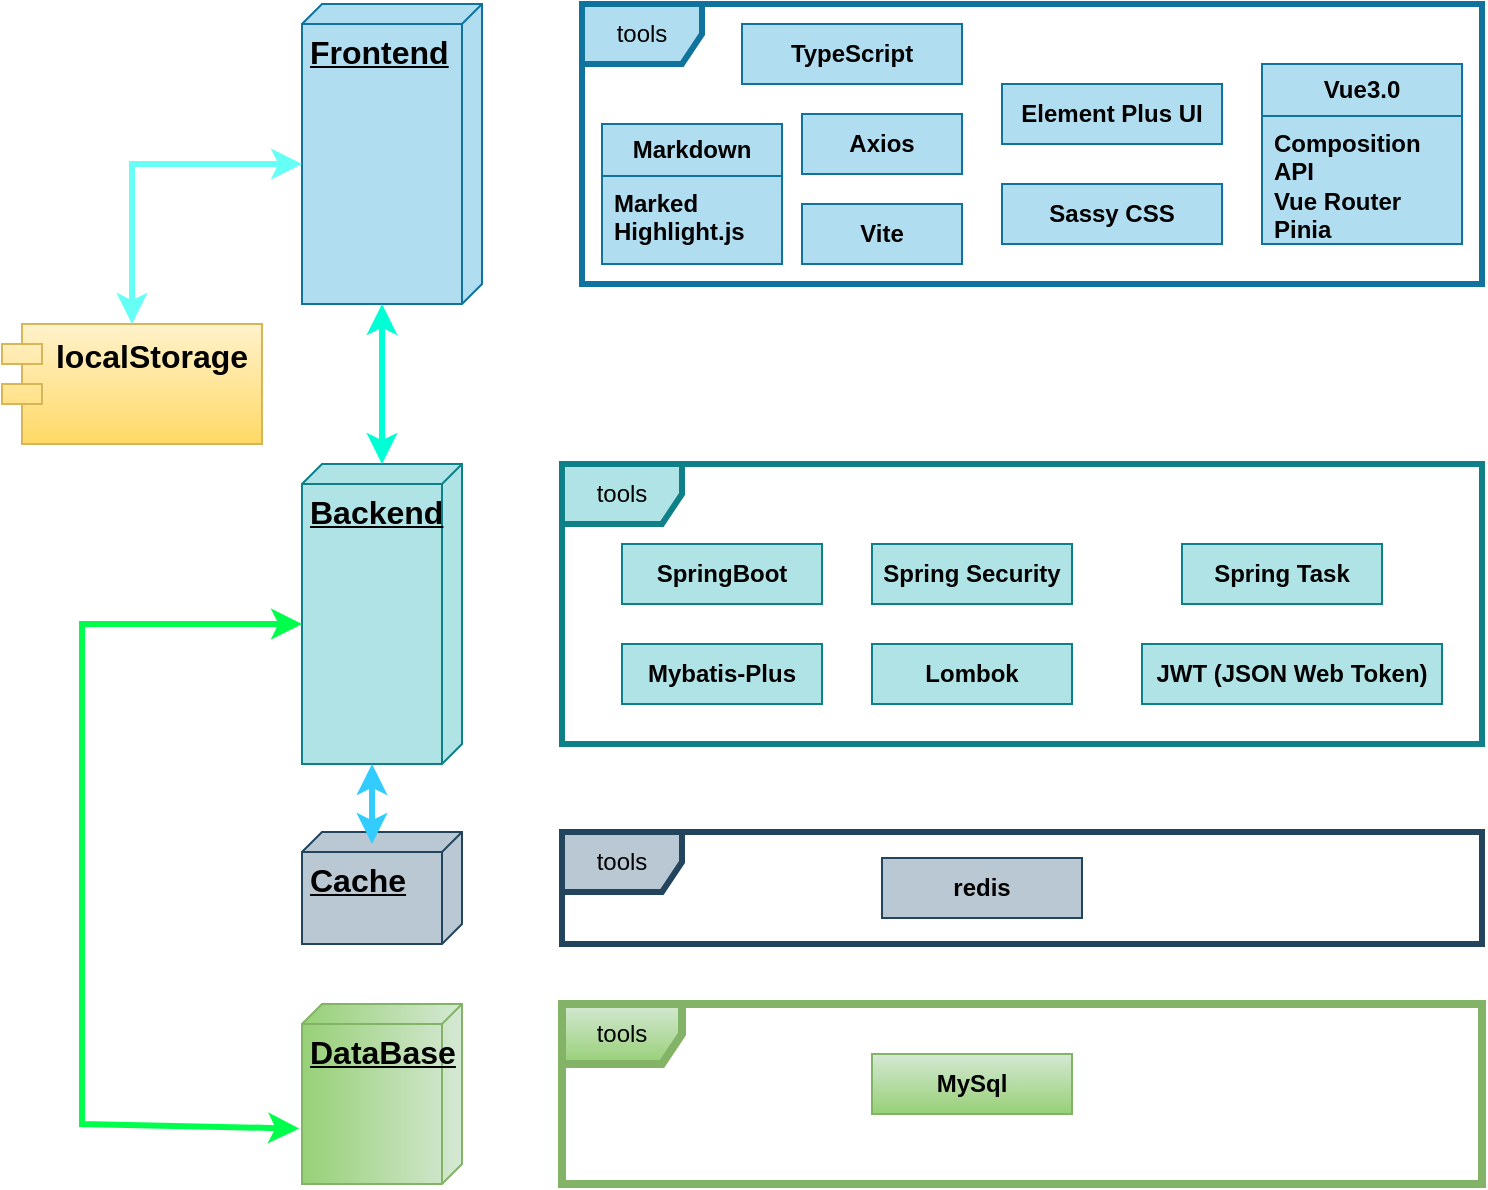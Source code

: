 <mxfile version="24.7.17">
  <diagram name="第 1 页" id="tJ9g8F0CqK2qhfAkMCpB">
    <mxGraphModel dx="1219" dy="1122" grid="0" gridSize="10" guides="1" tooltips="1" connect="1" arrows="1" fold="1" page="0" pageScale="1" pageWidth="1169" pageHeight="827" math="0" shadow="0">
      <root>
        <mxCell id="0" />
        <mxCell id="1" parent="0" />
        <mxCell id="cD0MBn1zsckQuTkFgJYS-1" value="&lt;b&gt;&lt;font style=&quot;font-size: 16px;&quot;&gt;Frontend&lt;/font&gt;&lt;/b&gt;" style="verticalAlign=top;align=left;spacingTop=8;spacingLeft=2;spacingRight=12;shape=cube;size=10;direction=south;fontStyle=4;html=1;whiteSpace=wrap;fillColor=#b1ddf0;strokeColor=#10739e;" vertex="1" parent="1">
          <mxGeometry x="150" width="90" height="150" as="geometry" />
        </mxCell>
        <mxCell id="cD0MBn1zsckQuTkFgJYS-3" value="tools" style="shape=umlFrame;whiteSpace=wrap;html=1;pointerEvents=0;fillColor=#b1ddf0;strokeColor=#10739e;strokeWidth=3;" vertex="1" parent="1">
          <mxGeometry x="290" width="450" height="140" as="geometry" />
        </mxCell>
        <mxCell id="cD0MBn1zsckQuTkFgJYS-4" value="&lt;b&gt;&lt;font style=&quot;font-size: 16px;&quot;&gt;Backend&lt;/font&gt;&lt;/b&gt;" style="verticalAlign=top;align=left;spacingTop=8;spacingLeft=2;spacingRight=12;shape=cube;size=10;direction=south;fontStyle=4;html=1;whiteSpace=wrap;fillColor=#b0e3e6;strokeColor=#0e8088;" vertex="1" parent="1">
          <mxGeometry x="150" y="230" width="80" height="150" as="geometry" />
        </mxCell>
        <mxCell id="cD0MBn1zsckQuTkFgJYS-5" value="tools" style="shape=umlFrame;whiteSpace=wrap;html=1;pointerEvents=0;fillColor=#b0e3e6;strokeColor=#0e8088;strokeWidth=3;" vertex="1" parent="1">
          <mxGeometry x="280" y="230" width="460" height="140" as="geometry" />
        </mxCell>
        <mxCell id="cD0MBn1zsckQuTkFgJYS-6" value="&lt;font style=&quot;font-size: 16px;&quot;&gt;&lt;b&gt;Cache&lt;/b&gt;&lt;/font&gt;" style="verticalAlign=top;align=left;spacingTop=8;spacingLeft=2;spacingRight=12;shape=cube;size=10;direction=south;fontStyle=4;html=1;whiteSpace=wrap;fillColor=#bac8d3;strokeColor=#23445d;" vertex="1" parent="1">
          <mxGeometry x="150" y="414" width="80" height="56" as="geometry" />
        </mxCell>
        <mxCell id="cD0MBn1zsckQuTkFgJYS-7" value="tools" style="shape=umlFrame;whiteSpace=wrap;html=1;pointerEvents=0;fillColor=#bac8d3;strokeColor=#23445d;strokeWidth=3;" vertex="1" parent="1">
          <mxGeometry x="280" y="414" width="460" height="56" as="geometry" />
        </mxCell>
        <mxCell id="cD0MBn1zsckQuTkFgJYS-8" value="&lt;b&gt;&lt;font style=&quot;font-size: 16px;&quot;&gt;DataBase&lt;/font&gt;&lt;/b&gt;" style="verticalAlign=top;align=left;spacingTop=8;spacingLeft=2;spacingRight=12;shape=cube;size=10;direction=south;fontStyle=4;html=1;whiteSpace=wrap;fillColor=#d5e8d4;strokeColor=#82b366;gradientColor=#97d077;" vertex="1" parent="1">
          <mxGeometry x="150" y="500" width="80" height="90" as="geometry" />
        </mxCell>
        <mxCell id="cD0MBn1zsckQuTkFgJYS-9" value="tools" style="shape=umlFrame;whiteSpace=wrap;html=1;pointerEvents=0;fillColor=#d5e8d4;gradientColor=#97d077;strokeColor=#82b366;strokeWidth=4;" vertex="1" parent="1">
          <mxGeometry x="280" y="500" width="460" height="90" as="geometry" />
        </mxCell>
        <mxCell id="cD0MBn1zsckQuTkFgJYS-12" value="&lt;b&gt;&lt;font style=&quot;font-size: 16px;&quot;&gt;localStorage&lt;/font&gt;&lt;/b&gt;" style="shape=module;align=left;spacingLeft=20;align=center;verticalAlign=top;whiteSpace=wrap;html=1;fillColor=#fff2cc;gradientColor=#ffd966;strokeColor=#d6b656;" vertex="1" parent="1">
          <mxGeometry y="160" width="130" height="60" as="geometry" />
        </mxCell>
        <mxCell id="cD0MBn1zsckQuTkFgJYS-14" value="Vue3.0" style="swimlane;fontStyle=1;childLayout=stackLayout;horizontal=1;startSize=26;fillColor=#b1ddf0;horizontalStack=0;resizeParent=1;resizeParentMax=0;resizeLast=0;collapsible=1;marginBottom=0;whiteSpace=wrap;html=1;strokeColor=#10739e;" vertex="1" parent="1">
          <mxGeometry x="630" y="30" width="100" height="90" as="geometry" />
        </mxCell>
        <mxCell id="cD0MBn1zsckQuTkFgJYS-15" value="Composition API&lt;div&gt;Vue Router&lt;br&gt;Pinia&lt;/div&gt;" style="text;strokeColor=#10739e;fillColor=#b1ddf0;align=left;verticalAlign=top;spacingLeft=4;spacingRight=4;overflow=hidden;rotatable=0;points=[[0,0.5],[1,0.5]];portConstraint=eastwest;whiteSpace=wrap;html=1;fontStyle=1" vertex="1" parent="cD0MBn1zsckQuTkFgJYS-14">
          <mxGeometry y="26" width="100" height="64" as="geometry" />
        </mxCell>
        <mxCell id="cD0MBn1zsckQuTkFgJYS-18" value="TypeScript" style="html=1;whiteSpace=wrap;fillColor=#b1ddf0;strokeColor=#10739e;fontStyle=1" vertex="1" parent="1">
          <mxGeometry x="370" y="10" width="110" height="30" as="geometry" />
        </mxCell>
        <mxCell id="cD0MBn1zsckQuTkFgJYS-19" value="Element Plus UI" style="html=1;whiteSpace=wrap;fillColor=#b1ddf0;strokeColor=#10739e;fontStyle=1" vertex="1" parent="1">
          <mxGeometry x="500" y="40" width="110" height="30" as="geometry" />
        </mxCell>
        <mxCell id="cD0MBn1zsckQuTkFgJYS-20" value="Sassy CSS" style="html=1;whiteSpace=wrap;fillColor=#b1ddf0;strokeColor=#10739e;fontStyle=1" vertex="1" parent="1">
          <mxGeometry x="500" y="90" width="110" height="30" as="geometry" />
        </mxCell>
        <mxCell id="cD0MBn1zsckQuTkFgJYS-22" value="Axios" style="html=1;whiteSpace=wrap;fillColor=#b1ddf0;strokeColor=#10739e;fontStyle=1" vertex="1" parent="1">
          <mxGeometry x="400" y="55" width="80" height="30" as="geometry" />
        </mxCell>
        <mxCell id="cD0MBn1zsckQuTkFgJYS-23" value="Markdown" style="swimlane;fontStyle=1;childLayout=stackLayout;horizontal=1;startSize=26;fillColor=#b1ddf0;horizontalStack=0;resizeParent=1;resizeParentMax=0;resizeLast=0;collapsible=1;marginBottom=0;whiteSpace=wrap;html=1;strokeColor=#10739e;" vertex="1" parent="1">
          <mxGeometry x="300" y="60" width="90" height="70" as="geometry" />
        </mxCell>
        <mxCell id="cD0MBn1zsckQuTkFgJYS-24" value="Marked&lt;br&gt;Highlight.js" style="text;strokeColor=#10739e;fillColor=#b1ddf0;align=left;verticalAlign=top;spacingLeft=4;spacingRight=4;overflow=hidden;rotatable=0;points=[[0,0.5],[1,0.5]];portConstraint=eastwest;whiteSpace=wrap;html=1;fontStyle=1" vertex="1" parent="cD0MBn1zsckQuTkFgJYS-23">
          <mxGeometry y="26" width="90" height="44" as="geometry" />
        </mxCell>
        <mxCell id="cD0MBn1zsckQuTkFgJYS-25" value="Vite" style="html=1;whiteSpace=wrap;fillColor=#b1ddf0;strokeColor=#10739e;fontStyle=1" vertex="1" parent="1">
          <mxGeometry x="400" y="100" width="80" height="30" as="geometry" />
        </mxCell>
        <mxCell id="cD0MBn1zsckQuTkFgJYS-26" value="SpringBoot" style="html=1;whiteSpace=wrap;fillColor=#b0e3e6;strokeColor=#0e8088;fontStyle=1" vertex="1" parent="1">
          <mxGeometry x="310" y="270" width="100" height="30" as="geometry" />
        </mxCell>
        <mxCell id="cD0MBn1zsckQuTkFgJYS-27" value="Mybatis-Plus" style="html=1;whiteSpace=wrap;fillColor=#b0e3e6;strokeColor=#0e8088;fontStyle=1" vertex="1" parent="1">
          <mxGeometry x="310" y="320" width="100" height="30" as="geometry" />
        </mxCell>
        <mxCell id="cD0MBn1zsckQuTkFgJYS-28" value="Spring Security" style="html=1;whiteSpace=wrap;fillColor=#b0e3e6;strokeColor=#0e8088;fontStyle=1" vertex="1" parent="1">
          <mxGeometry x="435" y="270" width="100" height="30" as="geometry" />
        </mxCell>
        <mxCell id="cD0MBn1zsckQuTkFgJYS-29" value="Lombok" style="html=1;whiteSpace=wrap;fillColor=#b0e3e6;strokeColor=#0e8088;fontStyle=1" vertex="1" parent="1">
          <mxGeometry x="435" y="320" width="100" height="30" as="geometry" />
        </mxCell>
        <mxCell id="cD0MBn1zsckQuTkFgJYS-30" value="Spring Task" style="html=1;whiteSpace=wrap;fillColor=#b0e3e6;strokeColor=#0e8088;fontStyle=1" vertex="1" parent="1">
          <mxGeometry x="590" y="270" width="100" height="30" as="geometry" />
        </mxCell>
        <mxCell id="cD0MBn1zsckQuTkFgJYS-31" value="JWT (JSON Web Token)" style="html=1;whiteSpace=wrap;fillColor=#b0e3e6;strokeColor=#0e8088;fontStyle=1" vertex="1" parent="1">
          <mxGeometry x="570" y="320" width="150" height="30" as="geometry" />
        </mxCell>
        <mxCell id="cD0MBn1zsckQuTkFgJYS-33" value="redis" style="html=1;whiteSpace=wrap;fillColor=#bac8d3;strokeColor=#23445d;fontStyle=1" vertex="1" parent="1">
          <mxGeometry x="440" y="427" width="100" height="30" as="geometry" />
        </mxCell>
        <mxCell id="cD0MBn1zsckQuTkFgJYS-34" value="MySql" style="html=1;whiteSpace=wrap;fillColor=#d5e8d4;gradientColor=#97d077;strokeColor=#82b366;fontStyle=1" vertex="1" parent="1">
          <mxGeometry x="435" y="525" width="100" height="30" as="geometry" />
        </mxCell>
        <mxCell id="cD0MBn1zsckQuTkFgJYS-46" value="" style="endArrow=classic;startArrow=classic;html=1;rounded=0;entryX=0;entryY=0;entryDx=80;entryDy=80;entryPerimeter=0;exitX=0.692;exitY=1.018;exitDx=0;exitDy=0;exitPerimeter=0;strokeWidth=3;strokeColor=#00ff4c;" edge="1" parent="1" source="cD0MBn1zsckQuTkFgJYS-8" target="cD0MBn1zsckQuTkFgJYS-4">
          <mxGeometry width="50" height="50" relative="1" as="geometry">
            <mxPoint x="480" y="410" as="sourcePoint" />
            <mxPoint x="530" y="360" as="targetPoint" />
            <Array as="points">
              <mxPoint x="40" y="560" />
              <mxPoint x="40" y="310" />
            </Array>
          </mxGeometry>
        </mxCell>
        <mxCell id="cD0MBn1zsckQuTkFgJYS-47" value="" style="endArrow=classic;startArrow=classic;html=1;rounded=0;entryX=0;entryY=0;entryDx=150;entryDy=45;entryPerimeter=0;strokeWidth=3;strokeColor=#33ccff;" edge="1" parent="1" target="cD0MBn1zsckQuTkFgJYS-4">
          <mxGeometry width="50" height="50" relative="1" as="geometry">
            <mxPoint x="185" y="420" as="sourcePoint" />
            <mxPoint x="530" y="360" as="targetPoint" />
          </mxGeometry>
        </mxCell>
        <mxCell id="cD0MBn1zsckQuTkFgJYS-48" value="" style="endArrow=classic;startArrow=classic;html=1;rounded=0;entryX=0;entryY=0;entryDx=150;entryDy=50;entryPerimeter=0;strokeWidth=3;strokeColor=#00ffd5;" edge="1" parent="1" source="cD0MBn1zsckQuTkFgJYS-4" target="cD0MBn1zsckQuTkFgJYS-1">
          <mxGeometry width="50" height="50" relative="1" as="geometry">
            <mxPoint x="480" y="290" as="sourcePoint" />
            <mxPoint x="530" y="240" as="targetPoint" />
          </mxGeometry>
        </mxCell>
        <mxCell id="cD0MBn1zsckQuTkFgJYS-49" value="" style="endArrow=classic;startArrow=classic;html=1;rounded=0;exitX=0;exitY=0;exitDx=80;exitDy=90;exitPerimeter=0;entryX=0.5;entryY=0;entryDx=0;entryDy=0;strokeWidth=3;fillColor=#f9f7ed;strokeColor=#66fff5;" edge="1" parent="1" source="cD0MBn1zsckQuTkFgJYS-1" target="cD0MBn1zsckQuTkFgJYS-12">
          <mxGeometry width="50" height="50" relative="1" as="geometry">
            <mxPoint x="480" y="290" as="sourcePoint" />
            <mxPoint x="530" y="240" as="targetPoint" />
            <Array as="points">
              <mxPoint x="65" y="80" />
            </Array>
          </mxGeometry>
        </mxCell>
      </root>
    </mxGraphModel>
  </diagram>
</mxfile>
